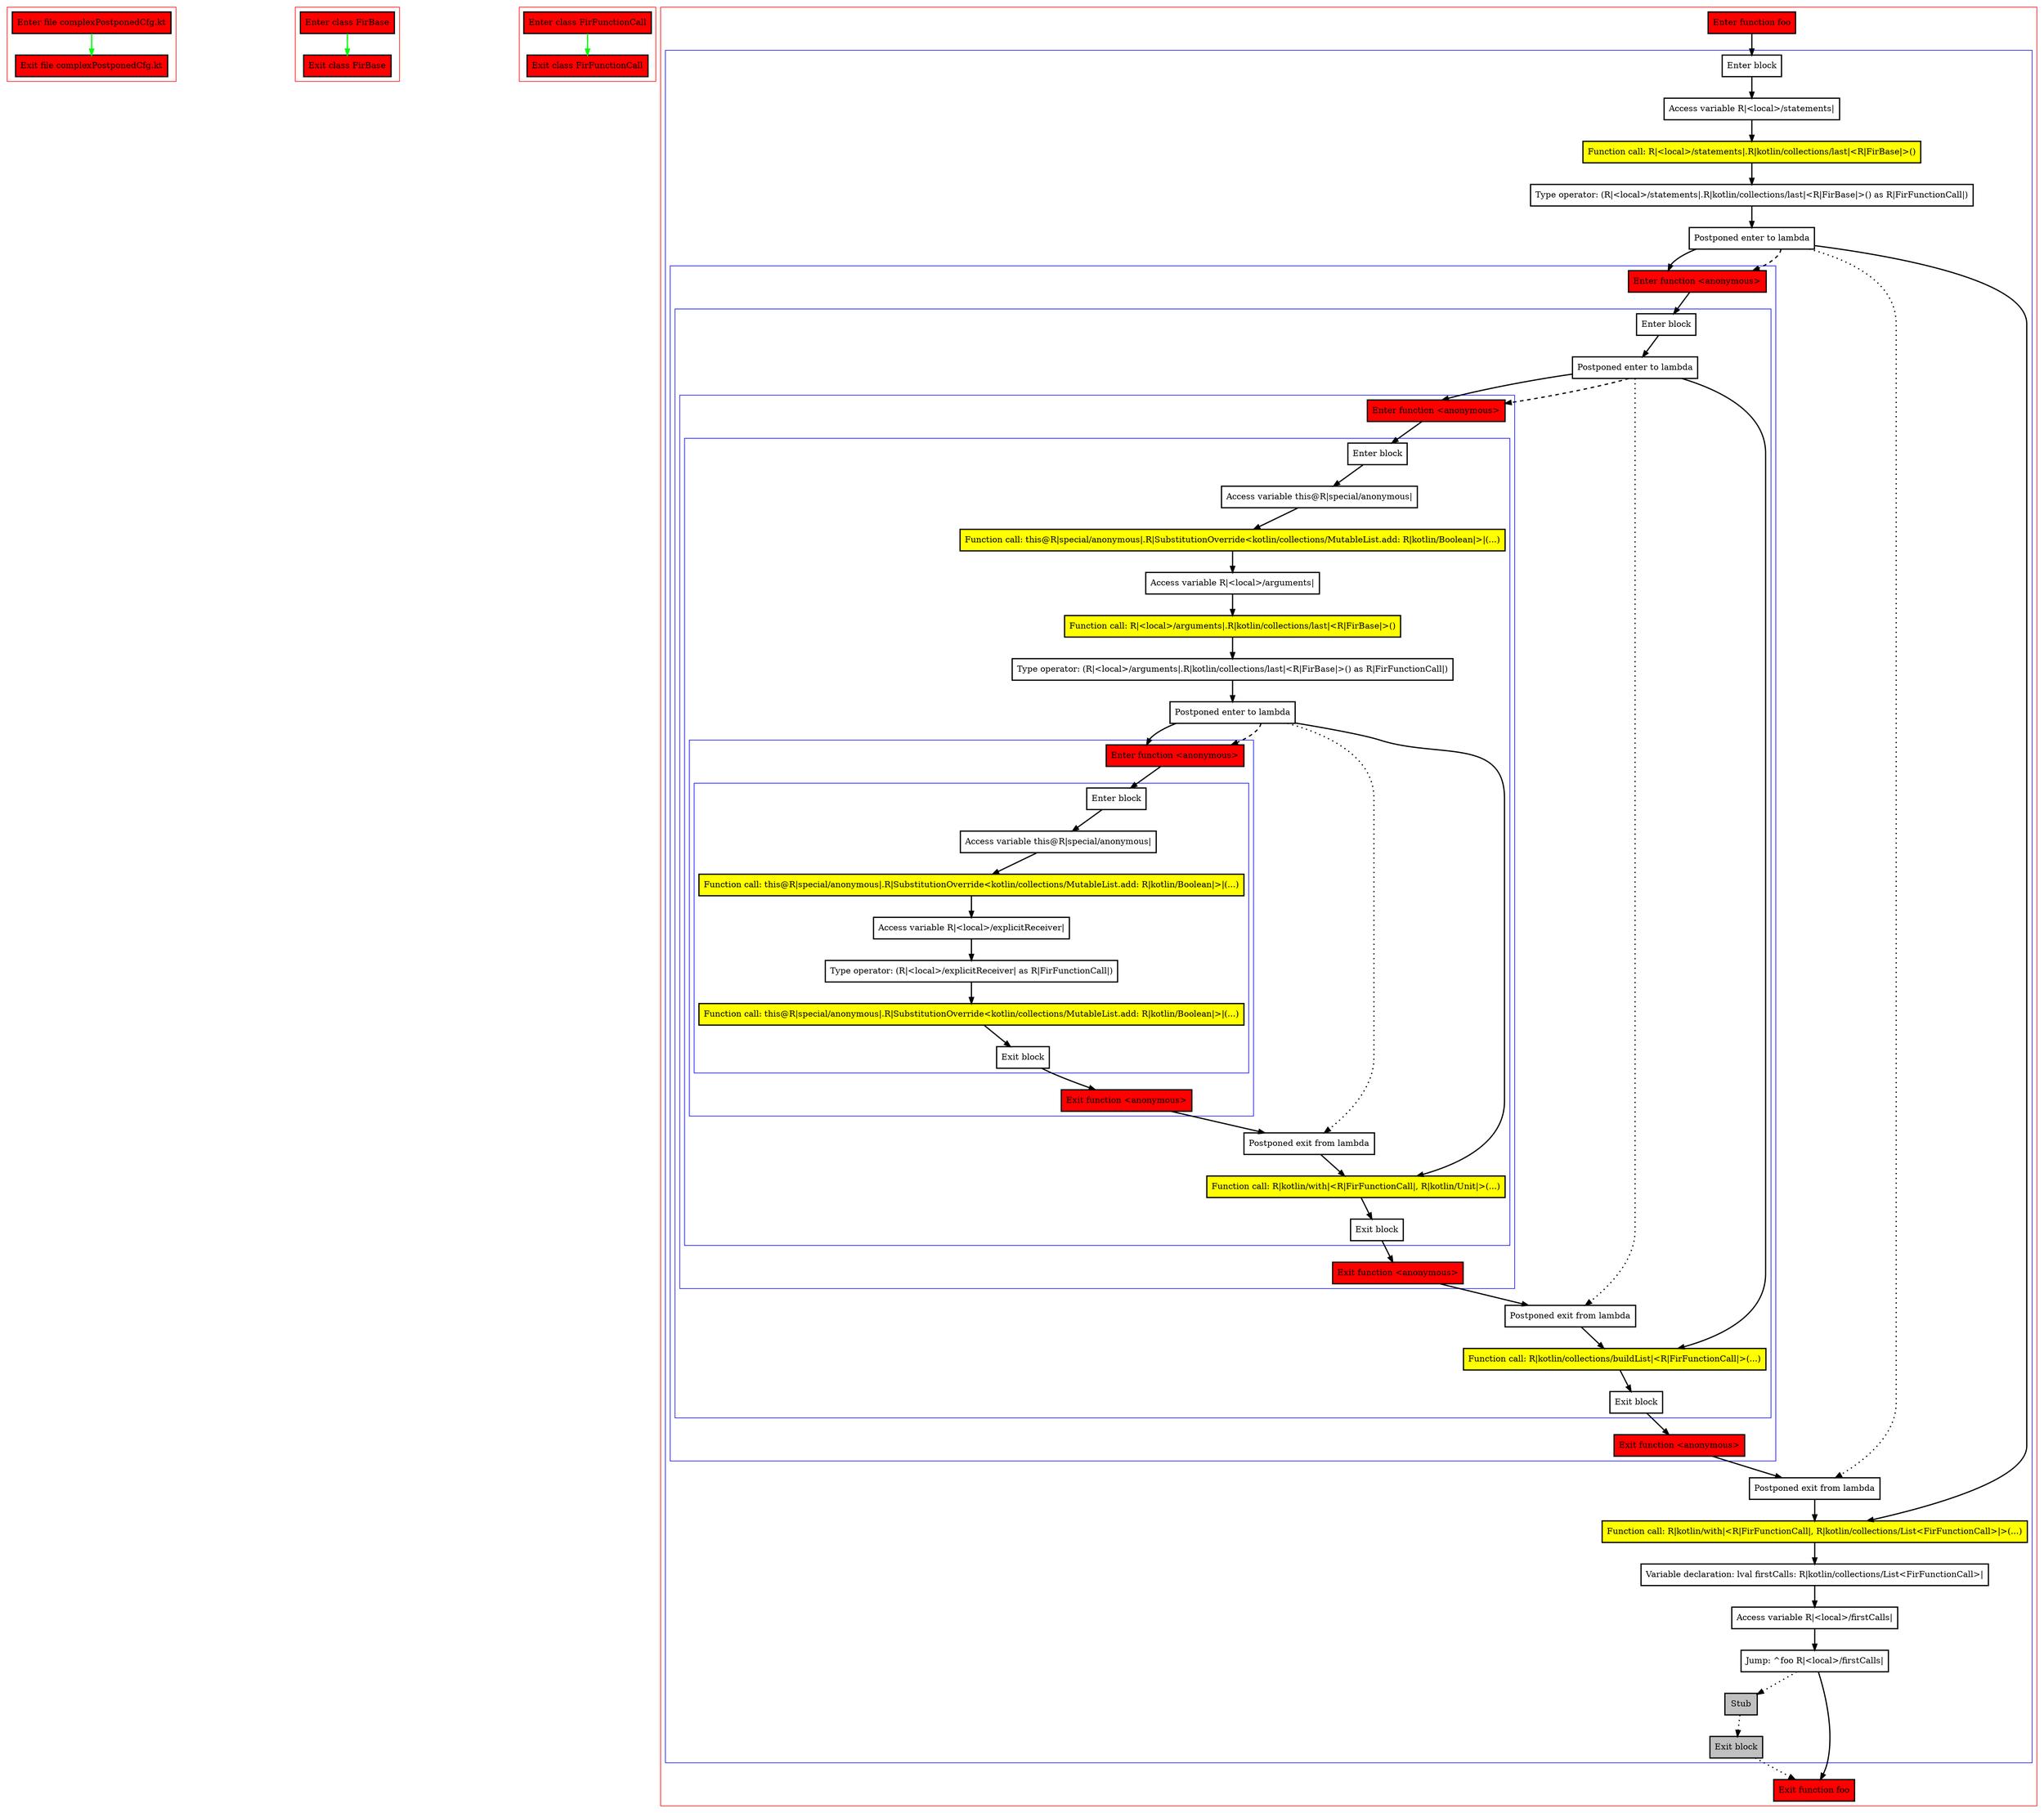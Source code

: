 digraph complexPostponedCfg_kt {
    graph [nodesep=3]
    node [shape=box penwidth=2]
    edge [penwidth=2]

    subgraph cluster_0 {
        color=red
        0 [label="Enter file complexPostponedCfg.kt" style="filled" fillcolor=red];
        1 [label="Exit file complexPostponedCfg.kt" style="filled" fillcolor=red];
    }
    0 -> {1} [color=green];

    subgraph cluster_1 {
        color=red
        2 [label="Enter class FirBase" style="filled" fillcolor=red];
        3 [label="Exit class FirBase" style="filled" fillcolor=red];
    }
    2 -> {3} [color=green];

    subgraph cluster_2 {
        color=red
        4 [label="Enter class FirFunctionCall" style="filled" fillcolor=red];
        5 [label="Exit class FirFunctionCall" style="filled" fillcolor=red];
    }
    4 -> {5} [color=green];

    subgraph cluster_3 {
        color=red
        6 [label="Enter function foo" style="filled" fillcolor=red];
        subgraph cluster_4 {
            color=blue
            7 [label="Enter block"];
            8 [label="Access variable R|<local>/statements|"];
            9 [label="Function call: R|<local>/statements|.R|kotlin/collections/last|<R|FirBase|>()" style="filled" fillcolor=yellow];
            10 [label="Type operator: (R|<local>/statements|.R|kotlin/collections/last|<R|FirBase|>() as R|FirFunctionCall|)"];
            11 [label="Postponed enter to lambda"];
            subgraph cluster_5 {
                color=blue
                12 [label="Enter function <anonymous>" style="filled" fillcolor=red];
                subgraph cluster_6 {
                    color=blue
                    13 [label="Enter block"];
                    14 [label="Postponed enter to lambda"];
                    subgraph cluster_7 {
                        color=blue
                        15 [label="Enter function <anonymous>" style="filled" fillcolor=red];
                        subgraph cluster_8 {
                            color=blue
                            16 [label="Enter block"];
                            17 [label="Access variable this@R|special/anonymous|"];
                            18 [label="Function call: this@R|special/anonymous|.R|SubstitutionOverride<kotlin/collections/MutableList.add: R|kotlin/Boolean|>|(...)" style="filled" fillcolor=yellow];
                            19 [label="Access variable R|<local>/arguments|"];
                            20 [label="Function call: R|<local>/arguments|.R|kotlin/collections/last|<R|FirBase|>()" style="filled" fillcolor=yellow];
                            21 [label="Type operator: (R|<local>/arguments|.R|kotlin/collections/last|<R|FirBase|>() as R|FirFunctionCall|)"];
                            22 [label="Postponed enter to lambda"];
                            subgraph cluster_9 {
                                color=blue
                                23 [label="Enter function <anonymous>" style="filled" fillcolor=red];
                                subgraph cluster_10 {
                                    color=blue
                                    24 [label="Enter block"];
                                    25 [label="Access variable this@R|special/anonymous|"];
                                    26 [label="Function call: this@R|special/anonymous|.R|SubstitutionOverride<kotlin/collections/MutableList.add: R|kotlin/Boolean|>|(...)" style="filled" fillcolor=yellow];
                                    27 [label="Access variable R|<local>/explicitReceiver|"];
                                    28 [label="Type operator: (R|<local>/explicitReceiver| as R|FirFunctionCall|)"];
                                    29 [label="Function call: this@R|special/anonymous|.R|SubstitutionOverride<kotlin/collections/MutableList.add: R|kotlin/Boolean|>|(...)" style="filled" fillcolor=yellow];
                                    30 [label="Exit block"];
                                }
                                31 [label="Exit function <anonymous>" style="filled" fillcolor=red];
                            }
                            32 [label="Postponed exit from lambda"];
                            33 [label="Function call: R|kotlin/with|<R|FirFunctionCall|, R|kotlin/Unit|>(...)" style="filled" fillcolor=yellow];
                            34 [label="Exit block"];
                        }
                        35 [label="Exit function <anonymous>" style="filled" fillcolor=red];
                    }
                    36 [label="Postponed exit from lambda"];
                    37 [label="Function call: R|kotlin/collections/buildList|<R|FirFunctionCall|>(...)" style="filled" fillcolor=yellow];
                    38 [label="Exit block"];
                }
                39 [label="Exit function <anonymous>" style="filled" fillcolor=red];
            }
            40 [label="Postponed exit from lambda"];
            41 [label="Function call: R|kotlin/with|<R|FirFunctionCall|, R|kotlin/collections/List<FirFunctionCall>|>(...)" style="filled" fillcolor=yellow];
            42 [label="Variable declaration: lval firstCalls: R|kotlin/collections/List<FirFunctionCall>|"];
            43 [label="Access variable R|<local>/firstCalls|"];
            44 [label="Jump: ^foo R|<local>/firstCalls|"];
            45 [label="Stub" style="filled" fillcolor=gray];
            46 [label="Exit block" style="filled" fillcolor=gray];
        }
        47 [label="Exit function foo" style="filled" fillcolor=red];
    }
    6 -> {7};
    7 -> {8};
    8 -> {9};
    9 -> {10};
    10 -> {11};
    11 -> {12 41};
    11 -> {40} [style=dotted];
    11 -> {12} [style=dashed];
    12 -> {13};
    13 -> {14};
    14 -> {15 37};
    14 -> {36} [style=dotted];
    14 -> {15} [style=dashed];
    15 -> {16};
    16 -> {17};
    17 -> {18};
    18 -> {19};
    19 -> {20};
    20 -> {21};
    21 -> {22};
    22 -> {23 33};
    22 -> {32} [style=dotted];
    22 -> {23} [style=dashed];
    23 -> {24};
    24 -> {25};
    25 -> {26};
    26 -> {27};
    27 -> {28};
    28 -> {29};
    29 -> {30};
    30 -> {31};
    31 -> {32};
    32 -> {33};
    33 -> {34};
    34 -> {35};
    35 -> {36};
    36 -> {37};
    37 -> {38};
    38 -> {39};
    39 -> {40};
    40 -> {41};
    41 -> {42};
    42 -> {43};
    43 -> {44};
    44 -> {47};
    44 -> {45} [style=dotted];
    45 -> {46} [style=dotted];
    46 -> {47} [style=dotted];

}
